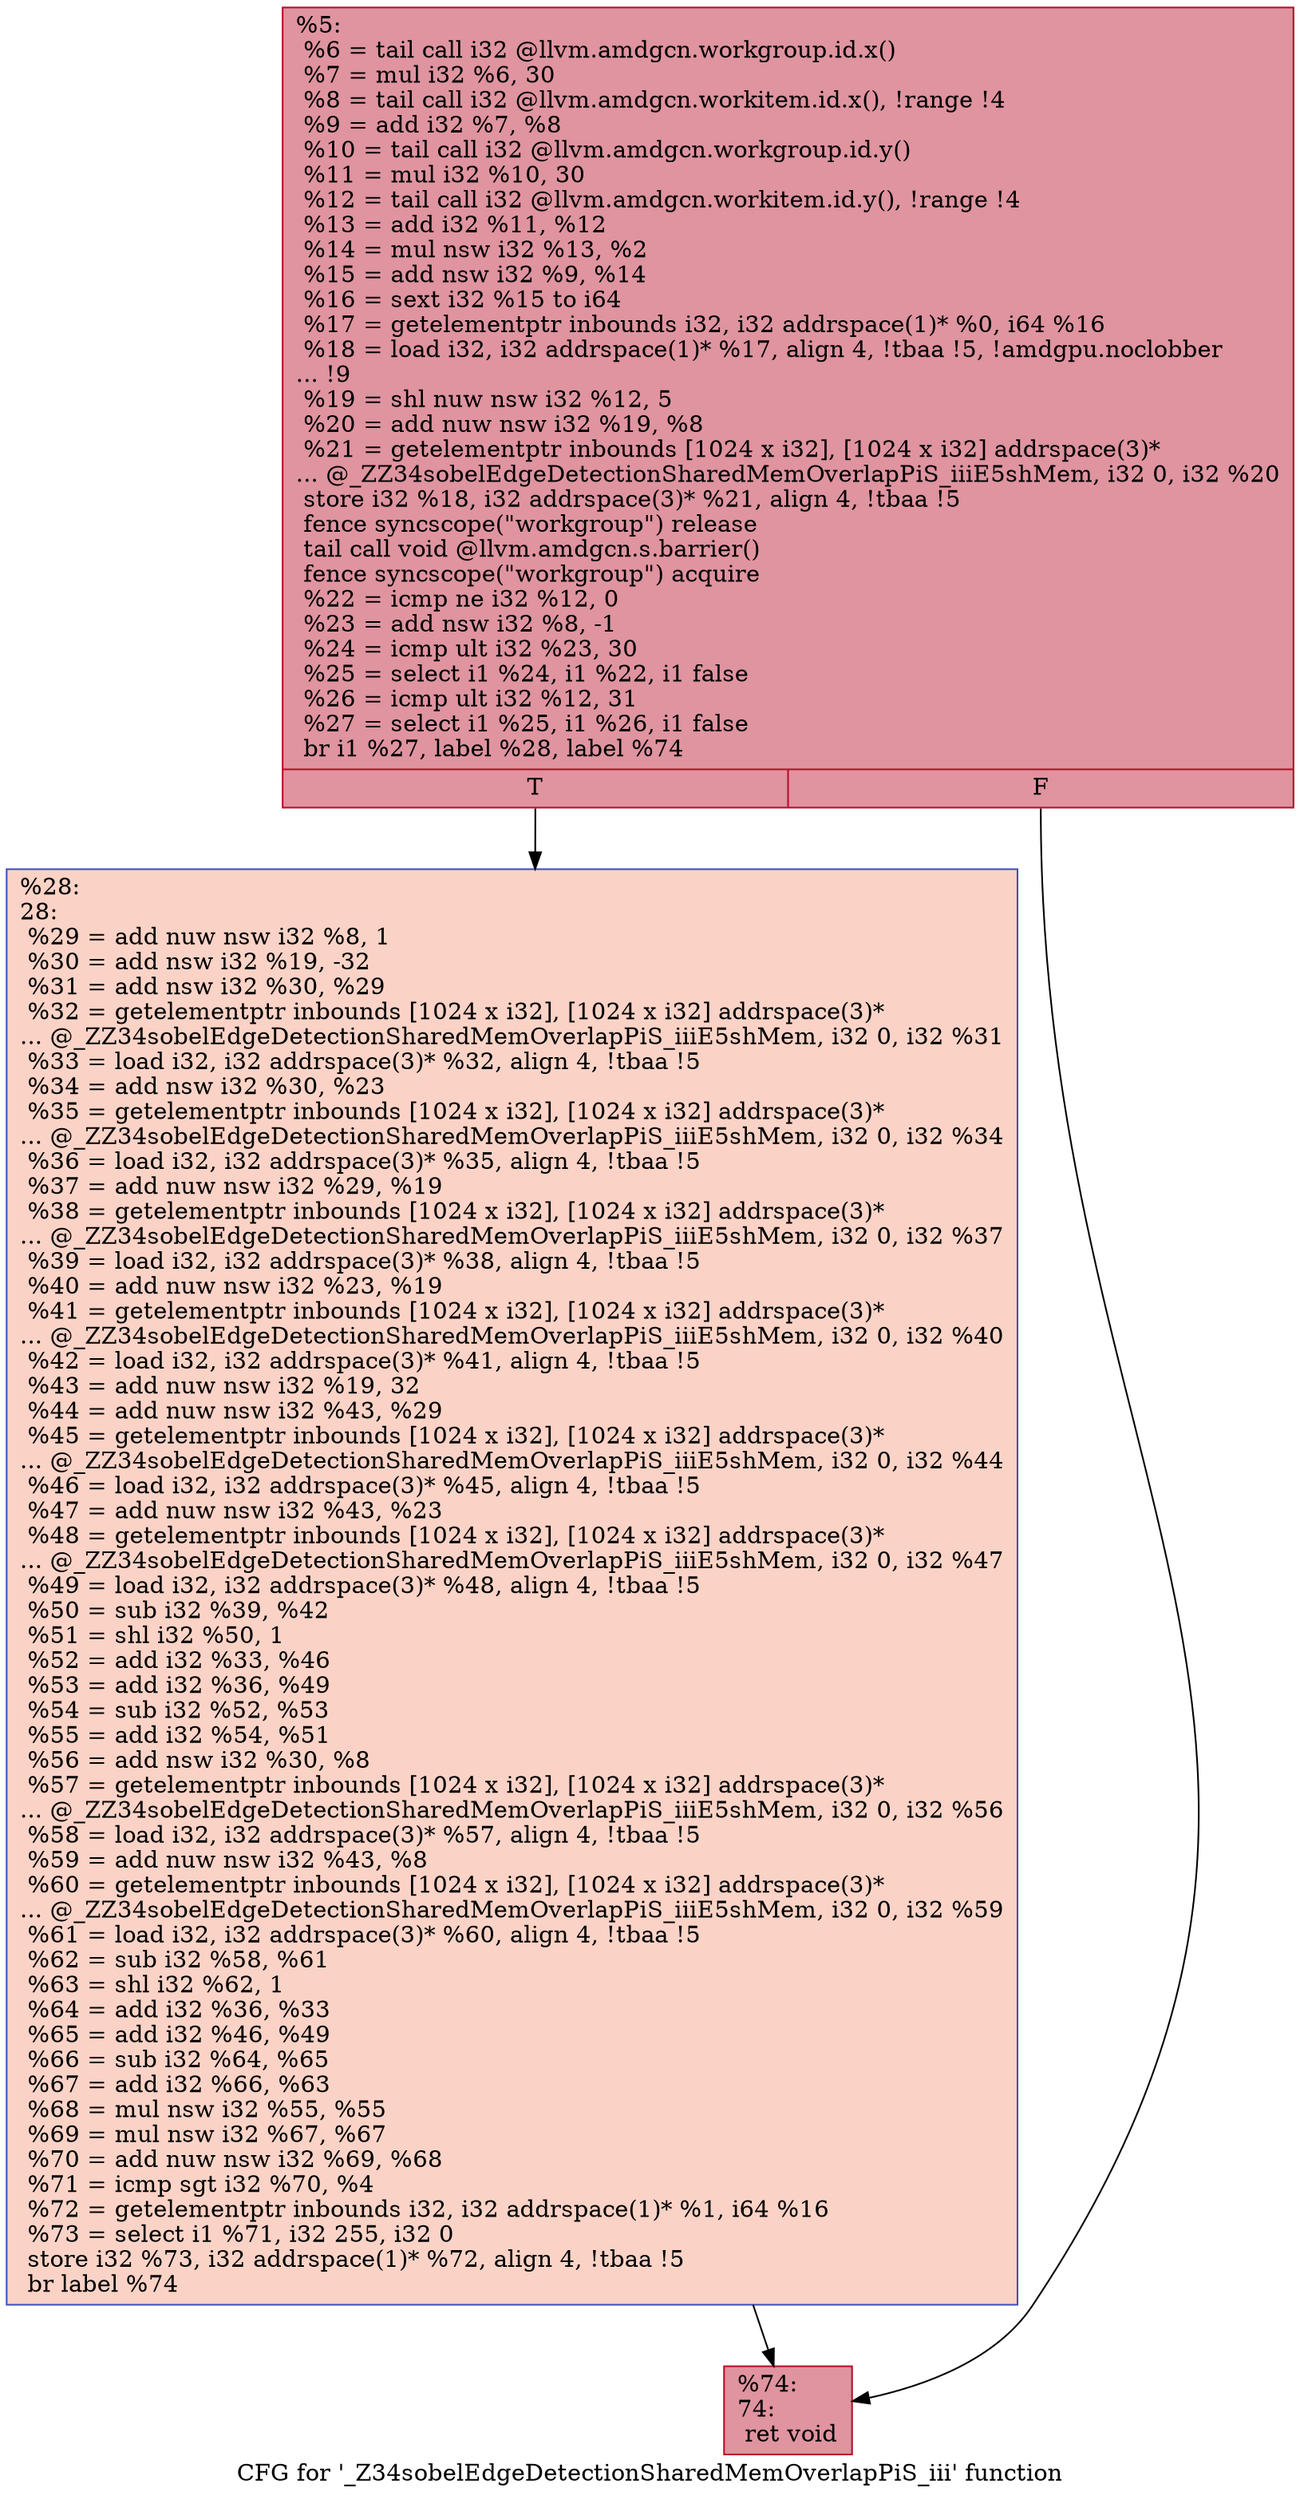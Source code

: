 digraph "CFG for '_Z34sobelEdgeDetectionSharedMemOverlapPiS_iii' function" {
	label="CFG for '_Z34sobelEdgeDetectionSharedMemOverlapPiS_iii' function";

	Node0x4d8a870 [shape=record,color="#b70d28ff", style=filled, fillcolor="#b70d2870",label="{%5:\l  %6 = tail call i32 @llvm.amdgcn.workgroup.id.x()\l  %7 = mul i32 %6, 30\l  %8 = tail call i32 @llvm.amdgcn.workitem.id.x(), !range !4\l  %9 = add i32 %7, %8\l  %10 = tail call i32 @llvm.amdgcn.workgroup.id.y()\l  %11 = mul i32 %10, 30\l  %12 = tail call i32 @llvm.amdgcn.workitem.id.y(), !range !4\l  %13 = add i32 %11, %12\l  %14 = mul nsw i32 %13, %2\l  %15 = add nsw i32 %9, %14\l  %16 = sext i32 %15 to i64\l  %17 = getelementptr inbounds i32, i32 addrspace(1)* %0, i64 %16\l  %18 = load i32, i32 addrspace(1)* %17, align 4, !tbaa !5, !amdgpu.noclobber\l... !9\l  %19 = shl nuw nsw i32 %12, 5\l  %20 = add nuw nsw i32 %19, %8\l  %21 = getelementptr inbounds [1024 x i32], [1024 x i32] addrspace(3)*\l... @_ZZ34sobelEdgeDetectionSharedMemOverlapPiS_iiiE5shMem, i32 0, i32 %20\l  store i32 %18, i32 addrspace(3)* %21, align 4, !tbaa !5\l  fence syncscope(\"workgroup\") release\l  tail call void @llvm.amdgcn.s.barrier()\l  fence syncscope(\"workgroup\") acquire\l  %22 = icmp ne i32 %12, 0\l  %23 = add nsw i32 %8, -1\l  %24 = icmp ult i32 %23, 30\l  %25 = select i1 %24, i1 %22, i1 false\l  %26 = icmp ult i32 %12, 31\l  %27 = select i1 %25, i1 %26, i1 false\l  br i1 %27, label %28, label %74\l|{<s0>T|<s1>F}}"];
	Node0x4d8a870:s0 -> Node0x4d8e120;
	Node0x4d8a870:s1 -> Node0x4d8e1b0;
	Node0x4d8e120 [shape=record,color="#3d50c3ff", style=filled, fillcolor="#f59c7d70",label="{%28:\l28:                                               \l  %29 = add nuw nsw i32 %8, 1\l  %30 = add nsw i32 %19, -32\l  %31 = add nsw i32 %30, %29\l  %32 = getelementptr inbounds [1024 x i32], [1024 x i32] addrspace(3)*\l... @_ZZ34sobelEdgeDetectionSharedMemOverlapPiS_iiiE5shMem, i32 0, i32 %31\l  %33 = load i32, i32 addrspace(3)* %32, align 4, !tbaa !5\l  %34 = add nsw i32 %30, %23\l  %35 = getelementptr inbounds [1024 x i32], [1024 x i32] addrspace(3)*\l... @_ZZ34sobelEdgeDetectionSharedMemOverlapPiS_iiiE5shMem, i32 0, i32 %34\l  %36 = load i32, i32 addrspace(3)* %35, align 4, !tbaa !5\l  %37 = add nuw nsw i32 %29, %19\l  %38 = getelementptr inbounds [1024 x i32], [1024 x i32] addrspace(3)*\l... @_ZZ34sobelEdgeDetectionSharedMemOverlapPiS_iiiE5shMem, i32 0, i32 %37\l  %39 = load i32, i32 addrspace(3)* %38, align 4, !tbaa !5\l  %40 = add nuw nsw i32 %23, %19\l  %41 = getelementptr inbounds [1024 x i32], [1024 x i32] addrspace(3)*\l... @_ZZ34sobelEdgeDetectionSharedMemOverlapPiS_iiiE5shMem, i32 0, i32 %40\l  %42 = load i32, i32 addrspace(3)* %41, align 4, !tbaa !5\l  %43 = add nuw nsw i32 %19, 32\l  %44 = add nuw nsw i32 %43, %29\l  %45 = getelementptr inbounds [1024 x i32], [1024 x i32] addrspace(3)*\l... @_ZZ34sobelEdgeDetectionSharedMemOverlapPiS_iiiE5shMem, i32 0, i32 %44\l  %46 = load i32, i32 addrspace(3)* %45, align 4, !tbaa !5\l  %47 = add nuw nsw i32 %43, %23\l  %48 = getelementptr inbounds [1024 x i32], [1024 x i32] addrspace(3)*\l... @_ZZ34sobelEdgeDetectionSharedMemOverlapPiS_iiiE5shMem, i32 0, i32 %47\l  %49 = load i32, i32 addrspace(3)* %48, align 4, !tbaa !5\l  %50 = sub i32 %39, %42\l  %51 = shl i32 %50, 1\l  %52 = add i32 %33, %46\l  %53 = add i32 %36, %49\l  %54 = sub i32 %52, %53\l  %55 = add i32 %54, %51\l  %56 = add nsw i32 %30, %8\l  %57 = getelementptr inbounds [1024 x i32], [1024 x i32] addrspace(3)*\l... @_ZZ34sobelEdgeDetectionSharedMemOverlapPiS_iiiE5shMem, i32 0, i32 %56\l  %58 = load i32, i32 addrspace(3)* %57, align 4, !tbaa !5\l  %59 = add nuw nsw i32 %43, %8\l  %60 = getelementptr inbounds [1024 x i32], [1024 x i32] addrspace(3)*\l... @_ZZ34sobelEdgeDetectionSharedMemOverlapPiS_iiiE5shMem, i32 0, i32 %59\l  %61 = load i32, i32 addrspace(3)* %60, align 4, !tbaa !5\l  %62 = sub i32 %58, %61\l  %63 = shl i32 %62, 1\l  %64 = add i32 %36, %33\l  %65 = add i32 %46, %49\l  %66 = sub i32 %64, %65\l  %67 = add i32 %66, %63\l  %68 = mul nsw i32 %55, %55\l  %69 = mul nsw i32 %67, %67\l  %70 = add nuw nsw i32 %69, %68\l  %71 = icmp sgt i32 %70, %4\l  %72 = getelementptr inbounds i32, i32 addrspace(1)* %1, i64 %16\l  %73 = select i1 %71, i32 255, i32 0\l  store i32 %73, i32 addrspace(1)* %72, align 4, !tbaa !5\l  br label %74\l}"];
	Node0x4d8e120 -> Node0x4d8e1b0;
	Node0x4d8e1b0 [shape=record,color="#b70d28ff", style=filled, fillcolor="#b70d2870",label="{%74:\l74:                                               \l  ret void\l}"];
}
